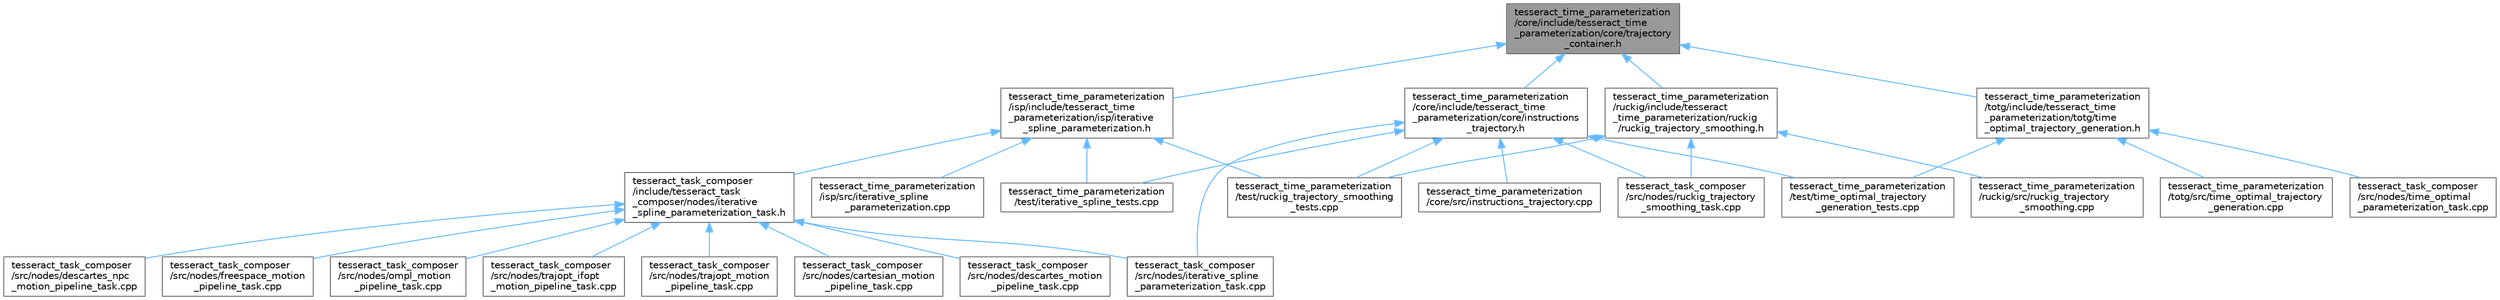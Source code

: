 digraph "tesseract_time_parameterization/core/include/tesseract_time_parameterization/core/trajectory_container.h"
{
 // LATEX_PDF_SIZE
  bgcolor="transparent";
  edge [fontname=Helvetica,fontsize=10,labelfontname=Helvetica,labelfontsize=10];
  node [fontname=Helvetica,fontsize=10,shape=box,height=0.2,width=0.4];
  Node1 [label="tesseract_time_parameterization\l/core/include/tesseract_time\l_parameterization/core/trajectory\l_container.h",height=0.2,width=0.4,color="gray40", fillcolor="grey60", style="filled", fontcolor="black",tooltip="Creates an interface for contaning different trajectory data structures."];
  Node1 -> Node2 [dir="back",color="steelblue1",style="solid"];
  Node2 [label="tesseract_time_parameterization\l/core/include/tesseract_time\l_parameterization/core/instructions\l_trajectory.h",height=0.2,width=0.4,color="grey40", fillcolor="white", style="filled",URL="$d2/d7a/instructions__trajectory_8h.html",tooltip="Trajectory Container implementation for command language instructions."];
  Node2 -> Node3 [dir="back",color="steelblue1",style="solid"];
  Node3 [label="tesseract_task_composer\l/src/nodes/iterative_spline\l_parameterization_task.cpp",height=0.2,width=0.4,color="grey40", fillcolor="white", style="filled",URL="$d8/dfa/iterative__spline__parameterization__task_8cpp.html",tooltip="Perform iterative spline time parameterization."];
  Node2 -> Node4 [dir="back",color="steelblue1",style="solid"];
  Node4 [label="tesseract_task_composer\l/src/nodes/ruckig_trajectory\l_smoothing_task.cpp",height=0.2,width=0.4,color="grey40", fillcolor="white", style="filled",URL="$d6/d36/ruckig__trajectory__smoothing__task_8cpp.html",tooltip=" "];
  Node2 -> Node5 [dir="back",color="steelblue1",style="solid"];
  Node5 [label="tesseract_time_parameterization\l/core/src/instructions_trajectory.cpp",height=0.2,width=0.4,color="grey40", fillcolor="white", style="filled",URL="$d7/da7/instructions__trajectory_8cpp.html",tooltip="Trajectory Container implementation for command language instructions."];
  Node2 -> Node6 [dir="back",color="steelblue1",style="solid"];
  Node6 [label="tesseract_time_parameterization\l/test/iterative_spline_tests.cpp",height=0.2,width=0.4,color="grey40", fillcolor="white", style="filled",URL="$dc/d4a/iterative__spline__tests_8cpp.html",tooltip=" "];
  Node2 -> Node7 [dir="back",color="steelblue1",style="solid"];
  Node7 [label="tesseract_time_parameterization\l/test/ruckig_trajectory_smoothing\l_tests.cpp",height=0.2,width=0.4,color="grey40", fillcolor="white", style="filled",URL="$d3/d72/ruckig__trajectory__smoothing__tests_8cpp.html",tooltip=" "];
  Node2 -> Node8 [dir="back",color="steelblue1",style="solid"];
  Node8 [label="tesseract_time_parameterization\l/test/time_optimal_trajectory\l_generation_tests.cpp",height=0.2,width=0.4,color="grey40", fillcolor="white", style="filled",URL="$d1/d43/time__optimal__trajectory__generation__tests_8cpp.html",tooltip=" "];
  Node1 -> Node9 [dir="back",color="steelblue1",style="solid"];
  Node9 [label="tesseract_time_parameterization\l/isp/include/tesseract_time\l_parameterization/isp/iterative\l_spline_parameterization.h",height=0.2,width=0.4,color="grey40", fillcolor="white", style="filled",URL="$d3/d2c/iterative__spline__parameterization_8h.html",tooltip=" "];
  Node9 -> Node10 [dir="back",color="steelblue1",style="solid"];
  Node10 [label="tesseract_task_composer\l/include/tesseract_task\l_composer/nodes/iterative\l_spline_parameterization_task.h",height=0.2,width=0.4,color="grey40", fillcolor="white", style="filled",URL="$d3/db1/iterative__spline__parameterization__task_8h.html",tooltip="Perform iterative spline time parameterization."];
  Node10 -> Node11 [dir="back",color="steelblue1",style="solid"];
  Node11 [label="tesseract_task_composer\l/src/nodes/cartesian_motion\l_pipeline_task.cpp",height=0.2,width=0.4,color="grey40", fillcolor="white", style="filled",URL="$d7/d06/cartesian__motion__pipeline__task_8cpp.html",tooltip=" "];
  Node10 -> Node12 [dir="back",color="steelblue1",style="solid"];
  Node12 [label="tesseract_task_composer\l/src/nodes/descartes_motion\l_pipeline_task.cpp",height=0.2,width=0.4,color="grey40", fillcolor="white", style="filled",URL="$d4/daf/descartes__motion__pipeline__task_8cpp.html",tooltip=" "];
  Node10 -> Node13 [dir="back",color="steelblue1",style="solid"];
  Node13 [label="tesseract_task_composer\l/src/nodes/descartes_npc\l_motion_pipeline_task.cpp",height=0.2,width=0.4,color="grey40", fillcolor="white", style="filled",URL="$da/d51/descartes__npc__motion__pipeline__task_8cpp.html",tooltip=" "];
  Node10 -> Node14 [dir="back",color="steelblue1",style="solid"];
  Node14 [label="tesseract_task_composer\l/src/nodes/freespace_motion\l_pipeline_task.cpp",height=0.2,width=0.4,color="grey40", fillcolor="white", style="filled",URL="$d9/d89/freespace__motion__pipeline__task_8cpp.html",tooltip=" "];
  Node10 -> Node3 [dir="back",color="steelblue1",style="solid"];
  Node10 -> Node15 [dir="back",color="steelblue1",style="solid"];
  Node15 [label="tesseract_task_composer\l/src/nodes/ompl_motion\l_pipeline_task.cpp",height=0.2,width=0.4,color="grey40", fillcolor="white", style="filled",URL="$d6/d5c/ompl__motion__pipeline__task_8cpp.html",tooltip=" "];
  Node10 -> Node16 [dir="back",color="steelblue1",style="solid"];
  Node16 [label="tesseract_task_composer\l/src/nodes/trajopt_ifopt\l_motion_pipeline_task.cpp",height=0.2,width=0.4,color="grey40", fillcolor="white", style="filled",URL="$d9/d1e/trajopt__ifopt__motion__pipeline__task_8cpp.html",tooltip=" "];
  Node10 -> Node17 [dir="back",color="steelblue1",style="solid"];
  Node17 [label="tesseract_task_composer\l/src/nodes/trajopt_motion\l_pipeline_task.cpp",height=0.2,width=0.4,color="grey40", fillcolor="white", style="filled",URL="$d8/dc8/trajopt__motion__pipeline__task_8cpp.html",tooltip=" "];
  Node9 -> Node18 [dir="back",color="steelblue1",style="solid"];
  Node18 [label="tesseract_time_parameterization\l/isp/src/iterative_spline\l_parameterization.cpp",height=0.2,width=0.4,color="grey40", fillcolor="white", style="filled",URL="$db/ddc/iterative__spline__parameterization_8cpp.html",tooltip=" "];
  Node9 -> Node6 [dir="back",color="steelblue1",style="solid"];
  Node9 -> Node7 [dir="back",color="steelblue1",style="solid"];
  Node1 -> Node19 [dir="back",color="steelblue1",style="solid"];
  Node19 [label="tesseract_time_parameterization\l/ruckig/include/tesseract\l_time_parameterization/ruckig\l/ruckig_trajectory_smoothing.h",height=0.2,width=0.4,color="grey40", fillcolor="white", style="filled",URL="$d3/d3b/ruckig__trajectory__smoothing_8h.html",tooltip="Leveraging Ruckig to smooth trajectory."];
  Node19 -> Node4 [dir="back",color="steelblue1",style="solid"];
  Node19 -> Node20 [dir="back",color="steelblue1",style="solid"];
  Node20 [label="tesseract_time_parameterization\l/ruckig/src/ruckig_trajectory\l_smoothing.cpp",height=0.2,width=0.4,color="grey40", fillcolor="white", style="filled",URL="$de/d7d/ruckig__trajectory__smoothing_8cpp.html",tooltip=" "];
  Node19 -> Node7 [dir="back",color="steelblue1",style="solid"];
  Node1 -> Node21 [dir="back",color="steelblue1",style="solid"];
  Node21 [label="tesseract_time_parameterization\l/totg/include/tesseract_time\l_parameterization/totg/time\l_optimal_trajectory_generation.h",height=0.2,width=0.4,color="grey40", fillcolor="white", style="filled",URL="$d6/d54/time__optimal__trajectory__generation_8h.html",tooltip=" "];
  Node21 -> Node22 [dir="back",color="steelblue1",style="solid"];
  Node22 [label="tesseract_task_composer\l/src/nodes/time_optimal\l_parameterization_task.cpp",height=0.2,width=0.4,color="grey40", fillcolor="white", style="filled",URL="$d4/df4/time__optimal__parameterization__task_8cpp.html",tooltip=" "];
  Node21 -> Node8 [dir="back",color="steelblue1",style="solid"];
  Node21 -> Node23 [dir="back",color="steelblue1",style="solid"];
  Node23 [label="tesseract_time_parameterization\l/totg/src/time_optimal_trajectory\l_generation.cpp",height=0.2,width=0.4,color="grey40", fillcolor="white", style="filled",URL="$d0/d26/time__optimal__trajectory__generation_8cpp.html",tooltip=" "];
}

